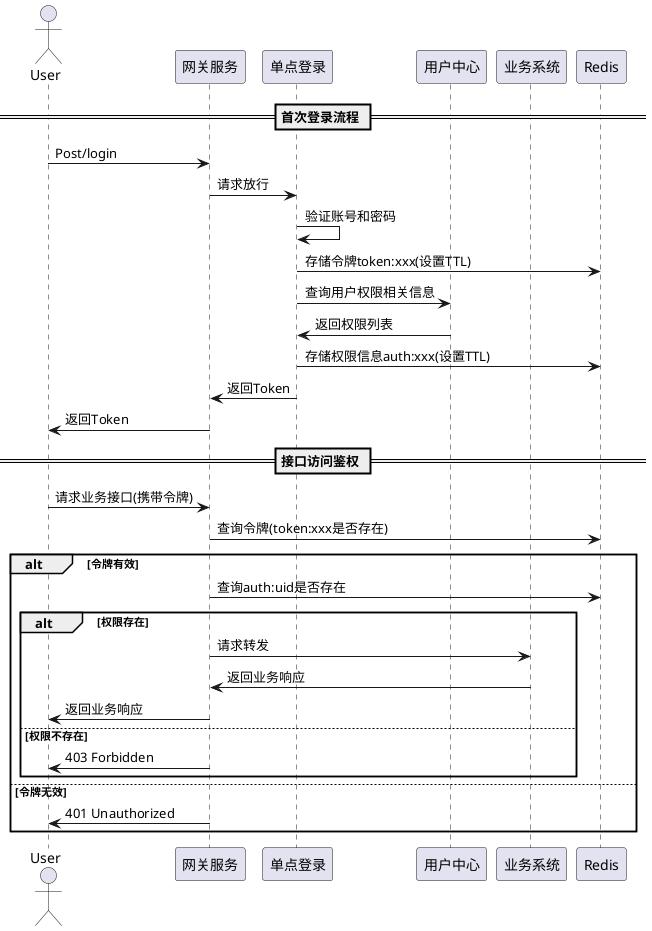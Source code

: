 @startuml
'https://plantuml.com/sequence-diagram
actor User
participant "网关服务"
participant "单点登录"
participant "用户中心"
participant "业务系统"
participant "Redis"

== 首次登录流程 ==
User -> 网关服务: Post/login
网关服务 -> 单点登录: 请求放行
单点登录 -> 单点登录: 验证账号和密码
单点登录 -> Redis: 存储令牌token:xxx(设置TTL)
单点登录 -> 用户中心: 查询用户权限相关信息
用户中心 -> 单点登录: 返回权限列表
单点登录 -> Redis: 存储权限信息auth:xxx(设置TTL)
单点登录 -> 网关服务: 返回Token
网关服务 -> User: 返回Token


== 接口访问鉴权 ==
User -> 网关服务: 请求业务接口(携带令牌)
网关服务 -> Redis: 查询令牌(token:xxx是否存在)
alt 令牌有效
    网关服务 -> Redis: 查询auth:uid是否存在
    alt 权限存在
        网关服务 -> 业务系统: 请求转发
        业务系统 -> 网关服务: 返回业务响应
        网关服务 -> User: 返回业务响应
    else 权限不存在
        网关服务 -> User: 403 Forbidden
    end
else 令牌无效
    网关服务 -> User: 401 Unauthorized
end
@enduml
